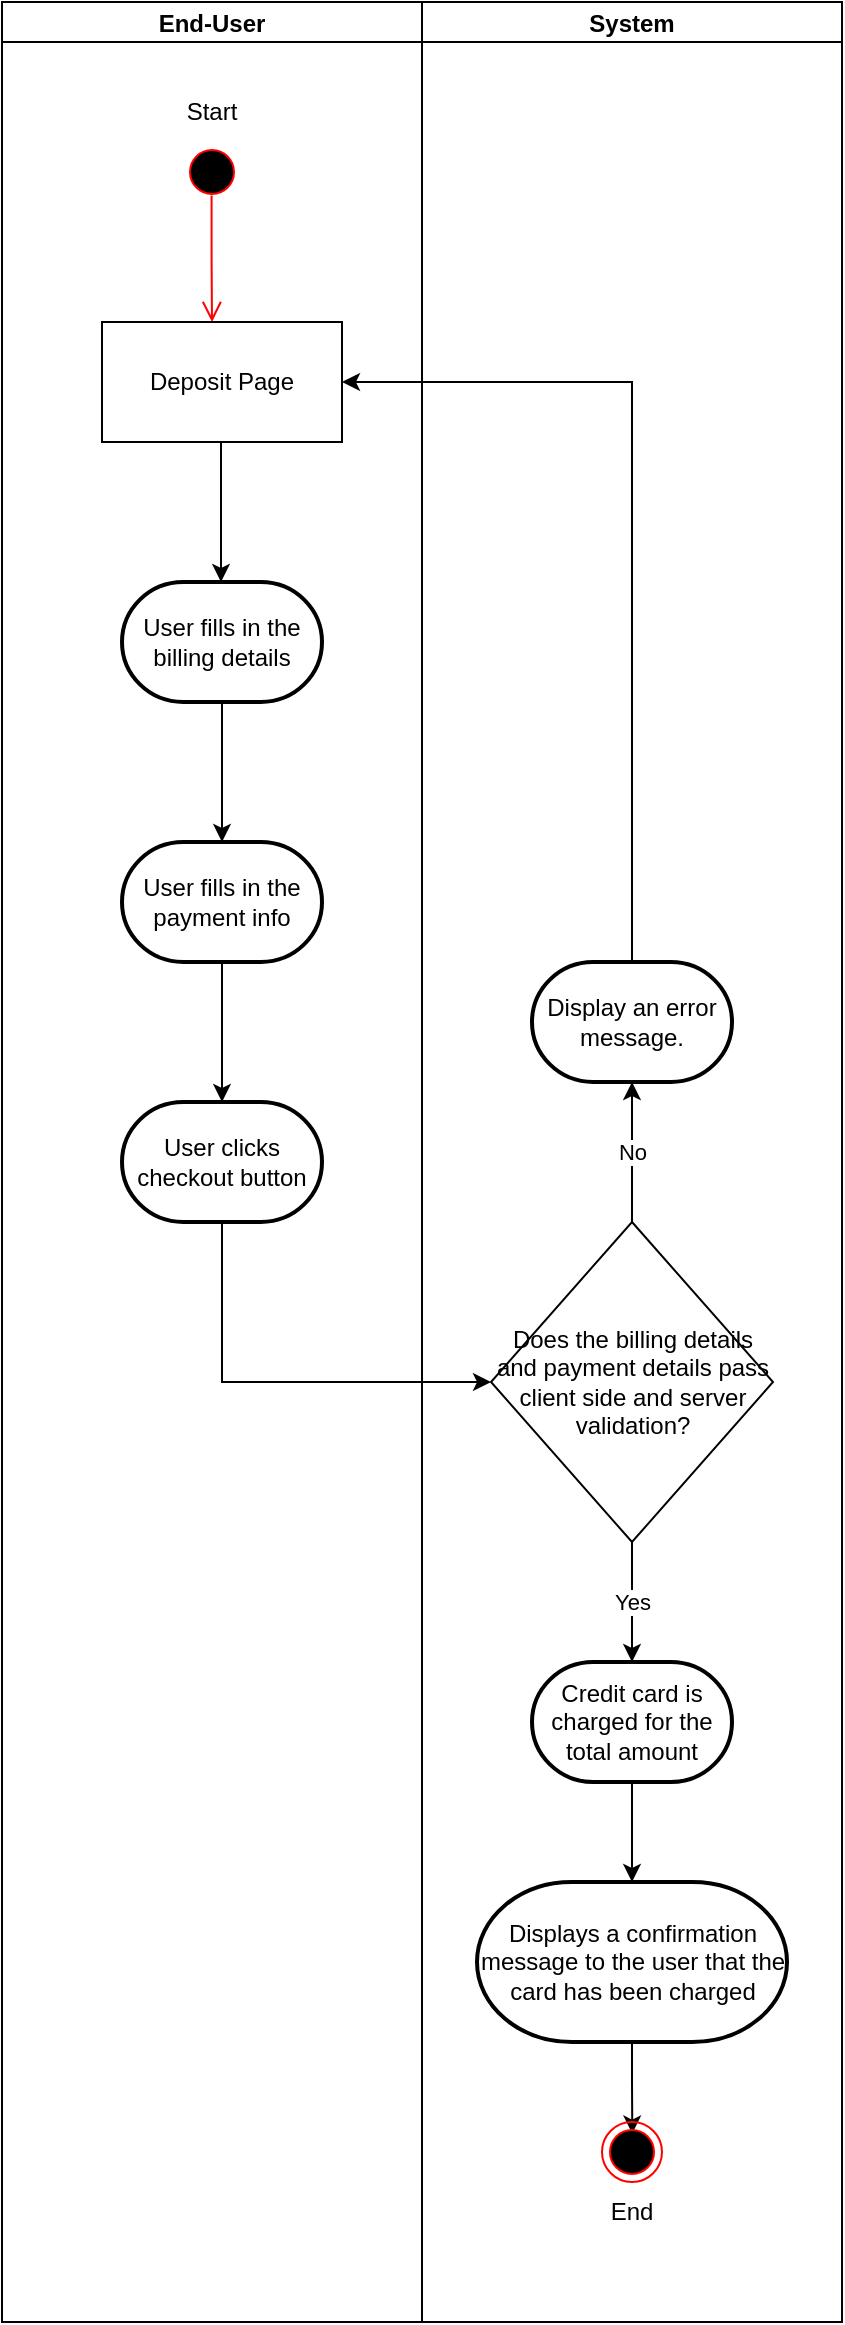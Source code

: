 <mxfile version="20.2.3" type="device"><diagram id="7TfPX9luW067AsjnDoWV" name="Page-1"><mxGraphModel dx="1407" dy="341" grid="1" gridSize="10" guides="1" tooltips="1" connect="1" arrows="1" fold="1" page="1" pageScale="1" pageWidth="850" pageHeight="1100" math="0" shadow="0"><root><mxCell id="0"/><mxCell id="1" parent="0"/><mxCell id="tuu5sk-54lL7iyOoz8Tt-1" value="End-User" style="swimlane;startSize=20;" vertex="1" parent="1"><mxGeometry x="-520" y="170" width="210" height="1160" as="geometry"/></mxCell><mxCell id="tuu5sk-54lL7iyOoz8Tt-3" value="" style="ellipse;html=1;shape=startState;fillColor=#000000;strokeColor=#ff0000;" vertex="1" parent="tuu5sk-54lL7iyOoz8Tt-1"><mxGeometry x="90" y="70" width="30" height="30" as="geometry"/></mxCell><mxCell id="tuu5sk-54lL7iyOoz8Tt-4" value="" style="edgeStyle=orthogonalEdgeStyle;html=1;verticalAlign=bottom;endArrow=open;endSize=8;strokeColor=#ff0000;rounded=0;exitX=0.493;exitY=0.891;exitDx=0;exitDy=0;exitPerimeter=0;" edge="1" source="tuu5sk-54lL7iyOoz8Tt-3" parent="tuu5sk-54lL7iyOoz8Tt-1"><mxGeometry relative="1" as="geometry"><mxPoint x="105" y="160" as="targetPoint"/></mxGeometry></mxCell><mxCell id="tuu5sk-54lL7iyOoz8Tt-5" value="Start" style="text;html=1;strokeColor=none;fillColor=none;align=center;verticalAlign=middle;whiteSpace=wrap;rounded=0;" vertex="1" parent="tuu5sk-54lL7iyOoz8Tt-1"><mxGeometry x="75" y="40" width="60" height="30" as="geometry"/></mxCell><mxCell id="2_MF3IeBvTn8j6uYYDOy-4" style="edgeStyle=orthogonalEdgeStyle;rounded=0;orthogonalLoop=1;jettySize=auto;html=1;entryX=0.5;entryY=0;entryDx=0;entryDy=0;entryPerimeter=0;" parent="tuu5sk-54lL7iyOoz8Tt-1" source="2_MF3IeBvTn8j6uYYDOy-3" edge="1"><mxGeometry relative="1" as="geometry"><mxPoint x="109.5" y="290" as="targetPoint"/></mxGeometry></mxCell><mxCell id="2_MF3IeBvTn8j6uYYDOy-3" value="Deposit Page" style="rounded=0;whiteSpace=wrap;html=1;" parent="tuu5sk-54lL7iyOoz8Tt-1" vertex="1"><mxGeometry x="50" y="160" width="120" height="60" as="geometry"/></mxCell><mxCell id="2_MF3IeBvTn8j6uYYDOy-8" value="User fills in the billing details" style="strokeWidth=2;html=1;shape=mxgraph.flowchart.terminator;whiteSpace=wrap;" parent="tuu5sk-54lL7iyOoz8Tt-1" vertex="1"><mxGeometry x="60" y="290" width="100" height="60" as="geometry"/></mxCell><mxCell id="2_MF3IeBvTn8j6uYYDOy-9" value="User fills in the payment info" style="strokeWidth=2;html=1;shape=mxgraph.flowchart.terminator;whiteSpace=wrap;" parent="tuu5sk-54lL7iyOoz8Tt-1" vertex="1"><mxGeometry x="60" y="420" width="100" height="60" as="geometry"/></mxCell><mxCell id="2_MF3IeBvTn8j6uYYDOy-10" style="edgeStyle=orthogonalEdgeStyle;rounded=0;orthogonalLoop=1;jettySize=auto;html=1;" parent="tuu5sk-54lL7iyOoz8Tt-1" source="2_MF3IeBvTn8j6uYYDOy-8" target="2_MF3IeBvTn8j6uYYDOy-9" edge="1"><mxGeometry relative="1" as="geometry"/></mxCell><mxCell id="2_MF3IeBvTn8j6uYYDOy-19" value="User clicks checkout button" style="strokeWidth=2;html=1;shape=mxgraph.flowchart.terminator;whiteSpace=wrap;" parent="tuu5sk-54lL7iyOoz8Tt-1" vertex="1"><mxGeometry x="60" y="550" width="100" height="60" as="geometry"/></mxCell><mxCell id="2_MF3IeBvTn8j6uYYDOy-20" style="edgeStyle=orthogonalEdgeStyle;rounded=0;orthogonalLoop=1;jettySize=auto;html=1;entryX=0.5;entryY=0;entryDx=0;entryDy=0;entryPerimeter=0;" parent="tuu5sk-54lL7iyOoz8Tt-1" source="2_MF3IeBvTn8j6uYYDOy-9" target="2_MF3IeBvTn8j6uYYDOy-19" edge="1"><mxGeometry relative="1" as="geometry"/></mxCell><mxCell id="tuu5sk-54lL7iyOoz8Tt-2" value="System" style="swimlane;startSize=20;" vertex="1" parent="1"><mxGeometry x="-310" y="170" width="210" height="1160" as="geometry"/></mxCell><mxCell id="tuu5sk-54lL7iyOoz8Tt-10" value="Yes" style="edgeStyle=orthogonalEdgeStyle;rounded=0;orthogonalLoop=1;jettySize=auto;html=1;" edge="1" parent="tuu5sk-54lL7iyOoz8Tt-2" source="2_MF3IeBvTn8j6uYYDOy-12" target="tuu5sk-54lL7iyOoz8Tt-8"><mxGeometry relative="1" as="geometry"/></mxCell><mxCell id="tuu5sk-54lL7iyOoz8Tt-14" value="No" style="edgeStyle=orthogonalEdgeStyle;rounded=0;orthogonalLoop=1;jettySize=auto;html=1;entryX=0.5;entryY=1;entryDx=0;entryDy=0;entryPerimeter=0;" edge="1" parent="tuu5sk-54lL7iyOoz8Tt-2" source="2_MF3IeBvTn8j6uYYDOy-12" target="tuu5sk-54lL7iyOoz8Tt-13"><mxGeometry relative="1" as="geometry"/></mxCell><mxCell id="2_MF3IeBvTn8j6uYYDOy-12" value="&lt;div style=&quot;&quot;&gt;&lt;span style=&quot;background-color: initial;&quot;&gt;Does the billing details and payment details pass client side and server validation?&lt;/span&gt;&lt;/div&gt;" style="rhombus;whiteSpace=wrap;html=1;align=center;" parent="tuu5sk-54lL7iyOoz8Tt-2" vertex="1"><mxGeometry x="34.5" y="610" width="141" height="160" as="geometry"/></mxCell><mxCell id="tuu5sk-54lL7iyOoz8Tt-11" style="edgeStyle=orthogonalEdgeStyle;rounded=0;orthogonalLoop=1;jettySize=auto;html=1;" edge="1" parent="tuu5sk-54lL7iyOoz8Tt-2" source="tuu5sk-54lL7iyOoz8Tt-8" target="tuu5sk-54lL7iyOoz8Tt-9"><mxGeometry relative="1" as="geometry"/></mxCell><mxCell id="tuu5sk-54lL7iyOoz8Tt-8" value="Credit card is charged for the total amount" style="strokeWidth=2;html=1;shape=mxgraph.flowchart.terminator;whiteSpace=wrap;" vertex="1" parent="tuu5sk-54lL7iyOoz8Tt-2"><mxGeometry x="55" y="830" width="100" height="60" as="geometry"/></mxCell><mxCell id="tuu5sk-54lL7iyOoz8Tt-16" style="edgeStyle=orthogonalEdgeStyle;rounded=0;orthogonalLoop=1;jettySize=auto;html=1;entryX=0.505;entryY=0.192;entryDx=0;entryDy=0;entryPerimeter=0;" edge="1" parent="tuu5sk-54lL7iyOoz8Tt-2" source="tuu5sk-54lL7iyOoz8Tt-9" target="2_MF3IeBvTn8j6uYYDOy-17"><mxGeometry relative="1" as="geometry"/></mxCell><mxCell id="tuu5sk-54lL7iyOoz8Tt-9" value="Displays a confirmation message to the user that the card has been charged" style="strokeWidth=2;html=1;shape=mxgraph.flowchart.terminator;whiteSpace=wrap;" vertex="1" parent="tuu5sk-54lL7iyOoz8Tt-2"><mxGeometry x="27.5" y="940" width="155" height="80" as="geometry"/></mxCell><mxCell id="2_MF3IeBvTn8j6uYYDOy-17" value="" style="ellipse;html=1;shape=endState;fillColor=#000000;strokeColor=#ff0000;" parent="tuu5sk-54lL7iyOoz8Tt-2" vertex="1"><mxGeometry x="90" y="1060" width="30" height="30" as="geometry"/></mxCell><mxCell id="2_MF3IeBvTn8j6uYYDOy-18" value="End" style="text;html=1;strokeColor=none;fillColor=none;align=center;verticalAlign=middle;whiteSpace=wrap;rounded=0;" parent="tuu5sk-54lL7iyOoz8Tt-2" vertex="1"><mxGeometry x="75" y="1090" width="60" height="30" as="geometry"/></mxCell><mxCell id="tuu5sk-54lL7iyOoz8Tt-13" value="Display an error message." style="strokeWidth=2;html=1;shape=mxgraph.flowchart.terminator;whiteSpace=wrap;" vertex="1" parent="tuu5sk-54lL7iyOoz8Tt-2"><mxGeometry x="55" y="480" width="100" height="60" as="geometry"/></mxCell><mxCell id="2_MF3IeBvTn8j6uYYDOy-21" style="edgeStyle=orthogonalEdgeStyle;rounded=0;orthogonalLoop=1;jettySize=auto;html=1;entryX=0;entryY=0.5;entryDx=0;entryDy=0;" parent="1" source="2_MF3IeBvTn8j6uYYDOy-19" target="2_MF3IeBvTn8j6uYYDOy-12" edge="1"><mxGeometry relative="1" as="geometry"><Array as="points"><mxPoint x="-410" y="860"/></Array></mxGeometry></mxCell><mxCell id="tuu5sk-54lL7iyOoz8Tt-15" style="edgeStyle=orthogonalEdgeStyle;rounded=0;orthogonalLoop=1;jettySize=auto;html=1;entryX=1;entryY=0.5;entryDx=0;entryDy=0;" edge="1" parent="1" source="tuu5sk-54lL7iyOoz8Tt-13" target="2_MF3IeBvTn8j6uYYDOy-3"><mxGeometry relative="1" as="geometry"><Array as="points"><mxPoint x="-205" y="360"/></Array></mxGeometry></mxCell></root></mxGraphModel></diagram></mxfile>
